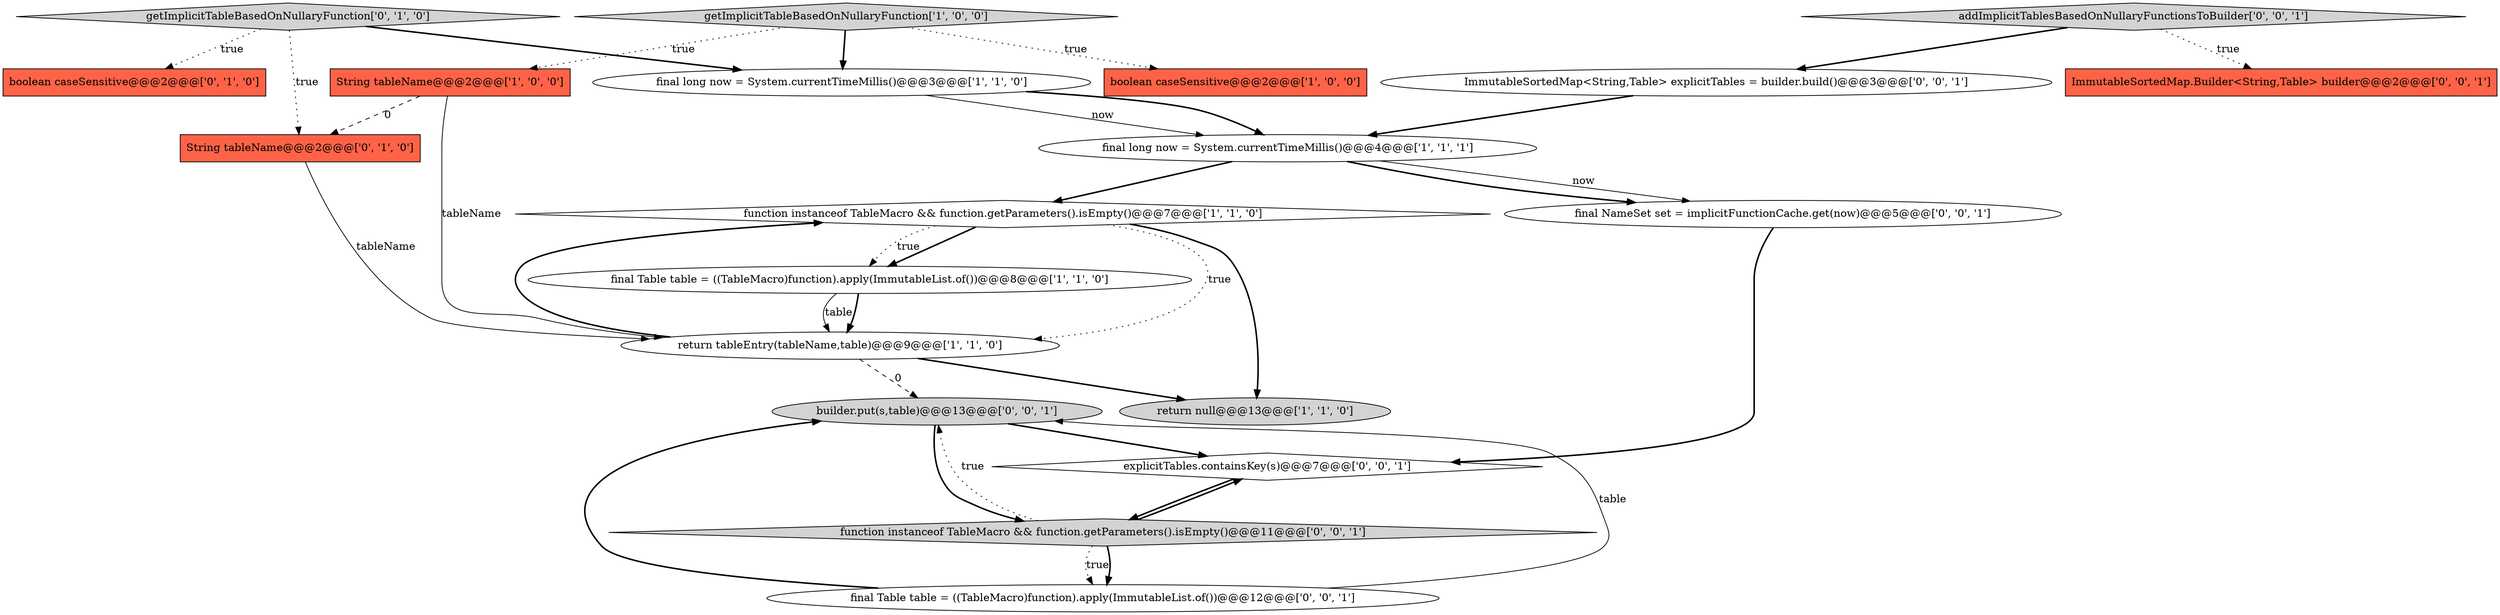 digraph {
3 [style = filled, label = "final long now = System.currentTimeMillis()@@@4@@@['1', '1', '1']", fillcolor = white, shape = ellipse image = "AAA0AAABBB1BBB"];
16 [style = filled, label = "ImmutableSortedMap<String,Table> explicitTables = builder.build()@@@3@@@['0', '0', '1']", fillcolor = white, shape = ellipse image = "AAA0AAABBB3BBB"];
17 [style = filled, label = "explicitTables.containsKey(s)@@@7@@@['0', '0', '1']", fillcolor = white, shape = diamond image = "AAA0AAABBB3BBB"];
9 [style = filled, label = "boolean caseSensitive@@@2@@@['0', '1', '0']", fillcolor = tomato, shape = box image = "AAA0AAABBB2BBB"];
14 [style = filled, label = "builder.put(s,table)@@@13@@@['0', '0', '1']", fillcolor = lightgray, shape = ellipse image = "AAA0AAABBB3BBB"];
12 [style = filled, label = "addImplicitTablesBasedOnNullaryFunctionsToBuilder['0', '0', '1']", fillcolor = lightgray, shape = diamond image = "AAA0AAABBB3BBB"];
8 [style = filled, label = "function instanceof TableMacro && function.getParameters().isEmpty()@@@7@@@['1', '1', '0']", fillcolor = white, shape = diamond image = "AAA0AAABBB1BBB"];
10 [style = filled, label = "String tableName@@@2@@@['0', '1', '0']", fillcolor = tomato, shape = box image = "AAA1AAABBB2BBB"];
2 [style = filled, label = "return tableEntry(tableName,table)@@@9@@@['1', '1', '0']", fillcolor = white, shape = ellipse image = "AAA0AAABBB1BBB"];
6 [style = filled, label = "getImplicitTableBasedOnNullaryFunction['1', '0', '0']", fillcolor = lightgray, shape = diamond image = "AAA0AAABBB1BBB"];
15 [style = filled, label = "final Table table = ((TableMacro)function).apply(ImmutableList.of())@@@12@@@['0', '0', '1']", fillcolor = white, shape = ellipse image = "AAA0AAABBB3BBB"];
0 [style = filled, label = "boolean caseSensitive@@@2@@@['1', '0', '0']", fillcolor = tomato, shape = box image = "AAA0AAABBB1BBB"];
1 [style = filled, label = "final long now = System.currentTimeMillis()@@@3@@@['1', '1', '0']", fillcolor = white, shape = ellipse image = "AAA0AAABBB1BBB"];
5 [style = filled, label = "final Table table = ((TableMacro)function).apply(ImmutableList.of())@@@8@@@['1', '1', '0']", fillcolor = white, shape = ellipse image = "AAA0AAABBB1BBB"];
11 [style = filled, label = "getImplicitTableBasedOnNullaryFunction['0', '1', '0']", fillcolor = lightgray, shape = diamond image = "AAA0AAABBB2BBB"];
18 [style = filled, label = "ImmutableSortedMap.Builder<String,Table> builder@@@2@@@['0', '0', '1']", fillcolor = tomato, shape = box image = "AAA0AAABBB3BBB"];
13 [style = filled, label = "final NameSet set = implicitFunctionCache.get(now)@@@5@@@['0', '0', '1']", fillcolor = white, shape = ellipse image = "AAA0AAABBB3BBB"];
4 [style = filled, label = "String tableName@@@2@@@['1', '0', '0']", fillcolor = tomato, shape = box image = "AAA1AAABBB1BBB"];
7 [style = filled, label = "return null@@@13@@@['1', '1', '0']", fillcolor = lightgray, shape = ellipse image = "AAA0AAABBB1BBB"];
19 [style = filled, label = "function instanceof TableMacro && function.getParameters().isEmpty()@@@11@@@['0', '0', '1']", fillcolor = lightgray, shape = diamond image = "AAA0AAABBB3BBB"];
16->3 [style = bold, label=""];
19->14 [style = dotted, label="true"];
5->2 [style = solid, label="table"];
15->14 [style = bold, label=""];
11->1 [style = bold, label=""];
11->10 [style = dotted, label="true"];
8->2 [style = dotted, label="true"];
1->3 [style = bold, label=""];
14->17 [style = bold, label=""];
14->19 [style = bold, label=""];
11->9 [style = dotted, label="true"];
12->18 [style = dotted, label="true"];
12->16 [style = bold, label=""];
4->2 [style = solid, label="tableName"];
19->17 [style = bold, label=""];
19->15 [style = dotted, label="true"];
15->14 [style = solid, label="table"];
17->19 [style = bold, label=""];
8->7 [style = bold, label=""];
6->1 [style = bold, label=""];
13->17 [style = bold, label=""];
5->2 [style = bold, label=""];
2->14 [style = dashed, label="0"];
8->5 [style = bold, label=""];
6->4 [style = dotted, label="true"];
8->5 [style = dotted, label="true"];
3->8 [style = bold, label=""];
3->13 [style = solid, label="now"];
3->13 [style = bold, label=""];
10->2 [style = solid, label="tableName"];
6->0 [style = dotted, label="true"];
2->7 [style = bold, label=""];
19->15 [style = bold, label=""];
4->10 [style = dashed, label="0"];
2->8 [style = bold, label=""];
1->3 [style = solid, label="now"];
}
